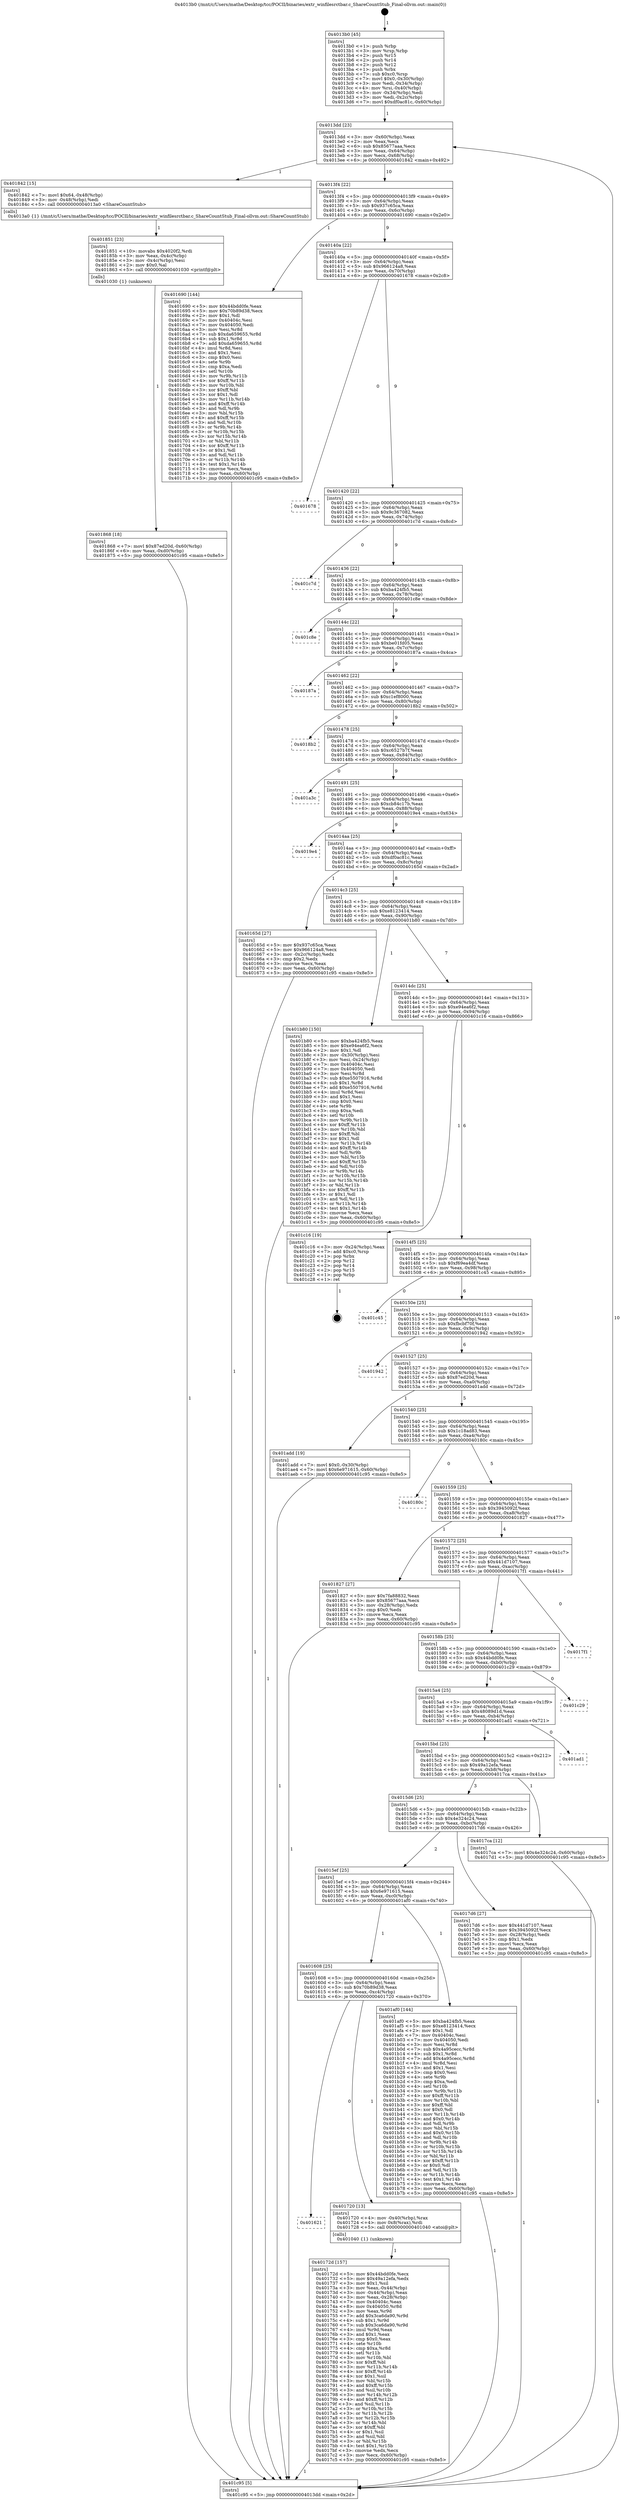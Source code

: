 digraph "0x4013b0" {
  label = "0x4013b0 (/mnt/c/Users/mathe/Desktop/tcc/POCII/binaries/extr_winfilesrctbar.c_ShareCountStub_Final-ollvm.out::main(0))"
  labelloc = "t"
  node[shape=record]

  Entry [label="",width=0.3,height=0.3,shape=circle,fillcolor=black,style=filled]
  "0x4013dd" [label="{
     0x4013dd [23]\l
     | [instrs]\l
     &nbsp;&nbsp;0x4013dd \<+3\>: mov -0x60(%rbp),%eax\l
     &nbsp;&nbsp;0x4013e0 \<+2\>: mov %eax,%ecx\l
     &nbsp;&nbsp;0x4013e2 \<+6\>: sub $0x85677aaa,%ecx\l
     &nbsp;&nbsp;0x4013e8 \<+3\>: mov %eax,-0x64(%rbp)\l
     &nbsp;&nbsp;0x4013eb \<+3\>: mov %ecx,-0x68(%rbp)\l
     &nbsp;&nbsp;0x4013ee \<+6\>: je 0000000000401842 \<main+0x492\>\l
  }"]
  "0x401842" [label="{
     0x401842 [15]\l
     | [instrs]\l
     &nbsp;&nbsp;0x401842 \<+7\>: movl $0x64,-0x48(%rbp)\l
     &nbsp;&nbsp;0x401849 \<+3\>: mov -0x48(%rbp),%edi\l
     &nbsp;&nbsp;0x40184c \<+5\>: call 00000000004013a0 \<ShareCountStub\>\l
     | [calls]\l
     &nbsp;&nbsp;0x4013a0 \{1\} (/mnt/c/Users/mathe/Desktop/tcc/POCII/binaries/extr_winfilesrctbar.c_ShareCountStub_Final-ollvm.out::ShareCountStub)\l
  }"]
  "0x4013f4" [label="{
     0x4013f4 [22]\l
     | [instrs]\l
     &nbsp;&nbsp;0x4013f4 \<+5\>: jmp 00000000004013f9 \<main+0x49\>\l
     &nbsp;&nbsp;0x4013f9 \<+3\>: mov -0x64(%rbp),%eax\l
     &nbsp;&nbsp;0x4013fc \<+5\>: sub $0x937c65ca,%eax\l
     &nbsp;&nbsp;0x401401 \<+3\>: mov %eax,-0x6c(%rbp)\l
     &nbsp;&nbsp;0x401404 \<+6\>: je 0000000000401690 \<main+0x2e0\>\l
  }"]
  Exit [label="",width=0.3,height=0.3,shape=circle,fillcolor=black,style=filled,peripheries=2]
  "0x401690" [label="{
     0x401690 [144]\l
     | [instrs]\l
     &nbsp;&nbsp;0x401690 \<+5\>: mov $0x44bdd0fe,%eax\l
     &nbsp;&nbsp;0x401695 \<+5\>: mov $0x70b89d38,%ecx\l
     &nbsp;&nbsp;0x40169a \<+2\>: mov $0x1,%dl\l
     &nbsp;&nbsp;0x40169c \<+7\>: mov 0x40404c,%esi\l
     &nbsp;&nbsp;0x4016a3 \<+7\>: mov 0x404050,%edi\l
     &nbsp;&nbsp;0x4016aa \<+3\>: mov %esi,%r8d\l
     &nbsp;&nbsp;0x4016ad \<+7\>: sub $0xda659655,%r8d\l
     &nbsp;&nbsp;0x4016b4 \<+4\>: sub $0x1,%r8d\l
     &nbsp;&nbsp;0x4016b8 \<+7\>: add $0xda659655,%r8d\l
     &nbsp;&nbsp;0x4016bf \<+4\>: imul %r8d,%esi\l
     &nbsp;&nbsp;0x4016c3 \<+3\>: and $0x1,%esi\l
     &nbsp;&nbsp;0x4016c6 \<+3\>: cmp $0x0,%esi\l
     &nbsp;&nbsp;0x4016c9 \<+4\>: sete %r9b\l
     &nbsp;&nbsp;0x4016cd \<+3\>: cmp $0xa,%edi\l
     &nbsp;&nbsp;0x4016d0 \<+4\>: setl %r10b\l
     &nbsp;&nbsp;0x4016d4 \<+3\>: mov %r9b,%r11b\l
     &nbsp;&nbsp;0x4016d7 \<+4\>: xor $0xff,%r11b\l
     &nbsp;&nbsp;0x4016db \<+3\>: mov %r10b,%bl\l
     &nbsp;&nbsp;0x4016de \<+3\>: xor $0xff,%bl\l
     &nbsp;&nbsp;0x4016e1 \<+3\>: xor $0x1,%dl\l
     &nbsp;&nbsp;0x4016e4 \<+3\>: mov %r11b,%r14b\l
     &nbsp;&nbsp;0x4016e7 \<+4\>: and $0xff,%r14b\l
     &nbsp;&nbsp;0x4016eb \<+3\>: and %dl,%r9b\l
     &nbsp;&nbsp;0x4016ee \<+3\>: mov %bl,%r15b\l
     &nbsp;&nbsp;0x4016f1 \<+4\>: and $0xff,%r15b\l
     &nbsp;&nbsp;0x4016f5 \<+3\>: and %dl,%r10b\l
     &nbsp;&nbsp;0x4016f8 \<+3\>: or %r9b,%r14b\l
     &nbsp;&nbsp;0x4016fb \<+3\>: or %r10b,%r15b\l
     &nbsp;&nbsp;0x4016fe \<+3\>: xor %r15b,%r14b\l
     &nbsp;&nbsp;0x401701 \<+3\>: or %bl,%r11b\l
     &nbsp;&nbsp;0x401704 \<+4\>: xor $0xff,%r11b\l
     &nbsp;&nbsp;0x401708 \<+3\>: or $0x1,%dl\l
     &nbsp;&nbsp;0x40170b \<+3\>: and %dl,%r11b\l
     &nbsp;&nbsp;0x40170e \<+3\>: or %r11b,%r14b\l
     &nbsp;&nbsp;0x401711 \<+4\>: test $0x1,%r14b\l
     &nbsp;&nbsp;0x401715 \<+3\>: cmovne %ecx,%eax\l
     &nbsp;&nbsp;0x401718 \<+3\>: mov %eax,-0x60(%rbp)\l
     &nbsp;&nbsp;0x40171b \<+5\>: jmp 0000000000401c95 \<main+0x8e5\>\l
  }"]
  "0x40140a" [label="{
     0x40140a [22]\l
     | [instrs]\l
     &nbsp;&nbsp;0x40140a \<+5\>: jmp 000000000040140f \<main+0x5f\>\l
     &nbsp;&nbsp;0x40140f \<+3\>: mov -0x64(%rbp),%eax\l
     &nbsp;&nbsp;0x401412 \<+5\>: sub $0x966124a8,%eax\l
     &nbsp;&nbsp;0x401417 \<+3\>: mov %eax,-0x70(%rbp)\l
     &nbsp;&nbsp;0x40141a \<+6\>: je 0000000000401678 \<main+0x2c8\>\l
  }"]
  "0x401868" [label="{
     0x401868 [18]\l
     | [instrs]\l
     &nbsp;&nbsp;0x401868 \<+7\>: movl $0x87ed20d,-0x60(%rbp)\l
     &nbsp;&nbsp;0x40186f \<+6\>: mov %eax,-0xd0(%rbp)\l
     &nbsp;&nbsp;0x401875 \<+5\>: jmp 0000000000401c95 \<main+0x8e5\>\l
  }"]
  "0x401678" [label="{
     0x401678\l
  }", style=dashed]
  "0x401420" [label="{
     0x401420 [22]\l
     | [instrs]\l
     &nbsp;&nbsp;0x401420 \<+5\>: jmp 0000000000401425 \<main+0x75\>\l
     &nbsp;&nbsp;0x401425 \<+3\>: mov -0x64(%rbp),%eax\l
     &nbsp;&nbsp;0x401428 \<+5\>: sub $0x9c367082,%eax\l
     &nbsp;&nbsp;0x40142d \<+3\>: mov %eax,-0x74(%rbp)\l
     &nbsp;&nbsp;0x401430 \<+6\>: je 0000000000401c7d \<main+0x8cd\>\l
  }"]
  "0x401851" [label="{
     0x401851 [23]\l
     | [instrs]\l
     &nbsp;&nbsp;0x401851 \<+10\>: movabs $0x4020f2,%rdi\l
     &nbsp;&nbsp;0x40185b \<+3\>: mov %eax,-0x4c(%rbp)\l
     &nbsp;&nbsp;0x40185e \<+3\>: mov -0x4c(%rbp),%esi\l
     &nbsp;&nbsp;0x401861 \<+2\>: mov $0x0,%al\l
     &nbsp;&nbsp;0x401863 \<+5\>: call 0000000000401030 \<printf@plt\>\l
     | [calls]\l
     &nbsp;&nbsp;0x401030 \{1\} (unknown)\l
  }"]
  "0x401c7d" [label="{
     0x401c7d\l
  }", style=dashed]
  "0x401436" [label="{
     0x401436 [22]\l
     | [instrs]\l
     &nbsp;&nbsp;0x401436 \<+5\>: jmp 000000000040143b \<main+0x8b\>\l
     &nbsp;&nbsp;0x40143b \<+3\>: mov -0x64(%rbp),%eax\l
     &nbsp;&nbsp;0x40143e \<+5\>: sub $0xba424fb5,%eax\l
     &nbsp;&nbsp;0x401443 \<+3\>: mov %eax,-0x78(%rbp)\l
     &nbsp;&nbsp;0x401446 \<+6\>: je 0000000000401c8e \<main+0x8de\>\l
  }"]
  "0x40172d" [label="{
     0x40172d [157]\l
     | [instrs]\l
     &nbsp;&nbsp;0x40172d \<+5\>: mov $0x44bdd0fe,%ecx\l
     &nbsp;&nbsp;0x401732 \<+5\>: mov $0x49a12efa,%edx\l
     &nbsp;&nbsp;0x401737 \<+3\>: mov $0x1,%sil\l
     &nbsp;&nbsp;0x40173a \<+3\>: mov %eax,-0x44(%rbp)\l
     &nbsp;&nbsp;0x40173d \<+3\>: mov -0x44(%rbp),%eax\l
     &nbsp;&nbsp;0x401740 \<+3\>: mov %eax,-0x28(%rbp)\l
     &nbsp;&nbsp;0x401743 \<+7\>: mov 0x40404c,%eax\l
     &nbsp;&nbsp;0x40174a \<+8\>: mov 0x404050,%r8d\l
     &nbsp;&nbsp;0x401752 \<+3\>: mov %eax,%r9d\l
     &nbsp;&nbsp;0x401755 \<+7\>: add $0x3ca6da90,%r9d\l
     &nbsp;&nbsp;0x40175c \<+4\>: sub $0x1,%r9d\l
     &nbsp;&nbsp;0x401760 \<+7\>: sub $0x3ca6da90,%r9d\l
     &nbsp;&nbsp;0x401767 \<+4\>: imul %r9d,%eax\l
     &nbsp;&nbsp;0x40176b \<+3\>: and $0x1,%eax\l
     &nbsp;&nbsp;0x40176e \<+3\>: cmp $0x0,%eax\l
     &nbsp;&nbsp;0x401771 \<+4\>: sete %r10b\l
     &nbsp;&nbsp;0x401775 \<+4\>: cmp $0xa,%r8d\l
     &nbsp;&nbsp;0x401779 \<+4\>: setl %r11b\l
     &nbsp;&nbsp;0x40177d \<+3\>: mov %r10b,%bl\l
     &nbsp;&nbsp;0x401780 \<+3\>: xor $0xff,%bl\l
     &nbsp;&nbsp;0x401783 \<+3\>: mov %r11b,%r14b\l
     &nbsp;&nbsp;0x401786 \<+4\>: xor $0xff,%r14b\l
     &nbsp;&nbsp;0x40178a \<+4\>: xor $0x1,%sil\l
     &nbsp;&nbsp;0x40178e \<+3\>: mov %bl,%r15b\l
     &nbsp;&nbsp;0x401791 \<+4\>: and $0xff,%r15b\l
     &nbsp;&nbsp;0x401795 \<+3\>: and %sil,%r10b\l
     &nbsp;&nbsp;0x401798 \<+3\>: mov %r14b,%r12b\l
     &nbsp;&nbsp;0x40179b \<+4\>: and $0xff,%r12b\l
     &nbsp;&nbsp;0x40179f \<+3\>: and %sil,%r11b\l
     &nbsp;&nbsp;0x4017a2 \<+3\>: or %r10b,%r15b\l
     &nbsp;&nbsp;0x4017a5 \<+3\>: or %r11b,%r12b\l
     &nbsp;&nbsp;0x4017a8 \<+3\>: xor %r12b,%r15b\l
     &nbsp;&nbsp;0x4017ab \<+3\>: or %r14b,%bl\l
     &nbsp;&nbsp;0x4017ae \<+3\>: xor $0xff,%bl\l
     &nbsp;&nbsp;0x4017b1 \<+4\>: or $0x1,%sil\l
     &nbsp;&nbsp;0x4017b5 \<+3\>: and %sil,%bl\l
     &nbsp;&nbsp;0x4017b8 \<+3\>: or %bl,%r15b\l
     &nbsp;&nbsp;0x4017bb \<+4\>: test $0x1,%r15b\l
     &nbsp;&nbsp;0x4017bf \<+3\>: cmovne %edx,%ecx\l
     &nbsp;&nbsp;0x4017c2 \<+3\>: mov %ecx,-0x60(%rbp)\l
     &nbsp;&nbsp;0x4017c5 \<+5\>: jmp 0000000000401c95 \<main+0x8e5\>\l
  }"]
  "0x401c8e" [label="{
     0x401c8e\l
  }", style=dashed]
  "0x40144c" [label="{
     0x40144c [22]\l
     | [instrs]\l
     &nbsp;&nbsp;0x40144c \<+5\>: jmp 0000000000401451 \<main+0xa1\>\l
     &nbsp;&nbsp;0x401451 \<+3\>: mov -0x64(%rbp),%eax\l
     &nbsp;&nbsp;0x401454 \<+5\>: sub $0xbe01fd05,%eax\l
     &nbsp;&nbsp;0x401459 \<+3\>: mov %eax,-0x7c(%rbp)\l
     &nbsp;&nbsp;0x40145c \<+6\>: je 000000000040187a \<main+0x4ca\>\l
  }"]
  "0x401621" [label="{
     0x401621\l
  }", style=dashed]
  "0x40187a" [label="{
     0x40187a\l
  }", style=dashed]
  "0x401462" [label="{
     0x401462 [22]\l
     | [instrs]\l
     &nbsp;&nbsp;0x401462 \<+5\>: jmp 0000000000401467 \<main+0xb7\>\l
     &nbsp;&nbsp;0x401467 \<+3\>: mov -0x64(%rbp),%eax\l
     &nbsp;&nbsp;0x40146a \<+5\>: sub $0xc1ef8000,%eax\l
     &nbsp;&nbsp;0x40146f \<+3\>: mov %eax,-0x80(%rbp)\l
     &nbsp;&nbsp;0x401472 \<+6\>: je 00000000004018b2 \<main+0x502\>\l
  }"]
  "0x401720" [label="{
     0x401720 [13]\l
     | [instrs]\l
     &nbsp;&nbsp;0x401720 \<+4\>: mov -0x40(%rbp),%rax\l
     &nbsp;&nbsp;0x401724 \<+4\>: mov 0x8(%rax),%rdi\l
     &nbsp;&nbsp;0x401728 \<+5\>: call 0000000000401040 \<atoi@plt\>\l
     | [calls]\l
     &nbsp;&nbsp;0x401040 \{1\} (unknown)\l
  }"]
  "0x4018b2" [label="{
     0x4018b2\l
  }", style=dashed]
  "0x401478" [label="{
     0x401478 [25]\l
     | [instrs]\l
     &nbsp;&nbsp;0x401478 \<+5\>: jmp 000000000040147d \<main+0xcd\>\l
     &nbsp;&nbsp;0x40147d \<+3\>: mov -0x64(%rbp),%eax\l
     &nbsp;&nbsp;0x401480 \<+5\>: sub $0xc6527b7f,%eax\l
     &nbsp;&nbsp;0x401485 \<+6\>: mov %eax,-0x84(%rbp)\l
     &nbsp;&nbsp;0x40148b \<+6\>: je 0000000000401a3c \<main+0x68c\>\l
  }"]
  "0x401608" [label="{
     0x401608 [25]\l
     | [instrs]\l
     &nbsp;&nbsp;0x401608 \<+5\>: jmp 000000000040160d \<main+0x25d\>\l
     &nbsp;&nbsp;0x40160d \<+3\>: mov -0x64(%rbp),%eax\l
     &nbsp;&nbsp;0x401610 \<+5\>: sub $0x70b89d38,%eax\l
     &nbsp;&nbsp;0x401615 \<+6\>: mov %eax,-0xc4(%rbp)\l
     &nbsp;&nbsp;0x40161b \<+6\>: je 0000000000401720 \<main+0x370\>\l
  }"]
  "0x401a3c" [label="{
     0x401a3c\l
  }", style=dashed]
  "0x401491" [label="{
     0x401491 [25]\l
     | [instrs]\l
     &nbsp;&nbsp;0x401491 \<+5\>: jmp 0000000000401496 \<main+0xe6\>\l
     &nbsp;&nbsp;0x401496 \<+3\>: mov -0x64(%rbp),%eax\l
     &nbsp;&nbsp;0x401499 \<+5\>: sub $0xcb84c17b,%eax\l
     &nbsp;&nbsp;0x40149e \<+6\>: mov %eax,-0x88(%rbp)\l
     &nbsp;&nbsp;0x4014a4 \<+6\>: je 00000000004019e4 \<main+0x634\>\l
  }"]
  "0x401af0" [label="{
     0x401af0 [144]\l
     | [instrs]\l
     &nbsp;&nbsp;0x401af0 \<+5\>: mov $0xba424fb5,%eax\l
     &nbsp;&nbsp;0x401af5 \<+5\>: mov $0xe8123414,%ecx\l
     &nbsp;&nbsp;0x401afa \<+2\>: mov $0x1,%dl\l
     &nbsp;&nbsp;0x401afc \<+7\>: mov 0x40404c,%esi\l
     &nbsp;&nbsp;0x401b03 \<+7\>: mov 0x404050,%edi\l
     &nbsp;&nbsp;0x401b0a \<+3\>: mov %esi,%r8d\l
     &nbsp;&nbsp;0x401b0d \<+7\>: sub $0x4a95cecc,%r8d\l
     &nbsp;&nbsp;0x401b14 \<+4\>: sub $0x1,%r8d\l
     &nbsp;&nbsp;0x401b18 \<+7\>: add $0x4a95cecc,%r8d\l
     &nbsp;&nbsp;0x401b1f \<+4\>: imul %r8d,%esi\l
     &nbsp;&nbsp;0x401b23 \<+3\>: and $0x1,%esi\l
     &nbsp;&nbsp;0x401b26 \<+3\>: cmp $0x0,%esi\l
     &nbsp;&nbsp;0x401b29 \<+4\>: sete %r9b\l
     &nbsp;&nbsp;0x401b2d \<+3\>: cmp $0xa,%edi\l
     &nbsp;&nbsp;0x401b30 \<+4\>: setl %r10b\l
     &nbsp;&nbsp;0x401b34 \<+3\>: mov %r9b,%r11b\l
     &nbsp;&nbsp;0x401b37 \<+4\>: xor $0xff,%r11b\l
     &nbsp;&nbsp;0x401b3b \<+3\>: mov %r10b,%bl\l
     &nbsp;&nbsp;0x401b3e \<+3\>: xor $0xff,%bl\l
     &nbsp;&nbsp;0x401b41 \<+3\>: xor $0x0,%dl\l
     &nbsp;&nbsp;0x401b44 \<+3\>: mov %r11b,%r14b\l
     &nbsp;&nbsp;0x401b47 \<+4\>: and $0x0,%r14b\l
     &nbsp;&nbsp;0x401b4b \<+3\>: and %dl,%r9b\l
     &nbsp;&nbsp;0x401b4e \<+3\>: mov %bl,%r15b\l
     &nbsp;&nbsp;0x401b51 \<+4\>: and $0x0,%r15b\l
     &nbsp;&nbsp;0x401b55 \<+3\>: and %dl,%r10b\l
     &nbsp;&nbsp;0x401b58 \<+3\>: or %r9b,%r14b\l
     &nbsp;&nbsp;0x401b5b \<+3\>: or %r10b,%r15b\l
     &nbsp;&nbsp;0x401b5e \<+3\>: xor %r15b,%r14b\l
     &nbsp;&nbsp;0x401b61 \<+3\>: or %bl,%r11b\l
     &nbsp;&nbsp;0x401b64 \<+4\>: xor $0xff,%r11b\l
     &nbsp;&nbsp;0x401b68 \<+3\>: or $0x0,%dl\l
     &nbsp;&nbsp;0x401b6b \<+3\>: and %dl,%r11b\l
     &nbsp;&nbsp;0x401b6e \<+3\>: or %r11b,%r14b\l
     &nbsp;&nbsp;0x401b71 \<+4\>: test $0x1,%r14b\l
     &nbsp;&nbsp;0x401b75 \<+3\>: cmovne %ecx,%eax\l
     &nbsp;&nbsp;0x401b78 \<+3\>: mov %eax,-0x60(%rbp)\l
     &nbsp;&nbsp;0x401b7b \<+5\>: jmp 0000000000401c95 \<main+0x8e5\>\l
  }"]
  "0x4019e4" [label="{
     0x4019e4\l
  }", style=dashed]
  "0x4014aa" [label="{
     0x4014aa [25]\l
     | [instrs]\l
     &nbsp;&nbsp;0x4014aa \<+5\>: jmp 00000000004014af \<main+0xff\>\l
     &nbsp;&nbsp;0x4014af \<+3\>: mov -0x64(%rbp),%eax\l
     &nbsp;&nbsp;0x4014b2 \<+5\>: sub $0xdf0ac81c,%eax\l
     &nbsp;&nbsp;0x4014b7 \<+6\>: mov %eax,-0x8c(%rbp)\l
     &nbsp;&nbsp;0x4014bd \<+6\>: je 000000000040165d \<main+0x2ad\>\l
  }"]
  "0x4015ef" [label="{
     0x4015ef [25]\l
     | [instrs]\l
     &nbsp;&nbsp;0x4015ef \<+5\>: jmp 00000000004015f4 \<main+0x244\>\l
     &nbsp;&nbsp;0x4015f4 \<+3\>: mov -0x64(%rbp),%eax\l
     &nbsp;&nbsp;0x4015f7 \<+5\>: sub $0x6e971615,%eax\l
     &nbsp;&nbsp;0x4015fc \<+6\>: mov %eax,-0xc0(%rbp)\l
     &nbsp;&nbsp;0x401602 \<+6\>: je 0000000000401af0 \<main+0x740\>\l
  }"]
  "0x40165d" [label="{
     0x40165d [27]\l
     | [instrs]\l
     &nbsp;&nbsp;0x40165d \<+5\>: mov $0x937c65ca,%eax\l
     &nbsp;&nbsp;0x401662 \<+5\>: mov $0x966124a8,%ecx\l
     &nbsp;&nbsp;0x401667 \<+3\>: mov -0x2c(%rbp),%edx\l
     &nbsp;&nbsp;0x40166a \<+3\>: cmp $0x2,%edx\l
     &nbsp;&nbsp;0x40166d \<+3\>: cmovne %ecx,%eax\l
     &nbsp;&nbsp;0x401670 \<+3\>: mov %eax,-0x60(%rbp)\l
     &nbsp;&nbsp;0x401673 \<+5\>: jmp 0000000000401c95 \<main+0x8e5\>\l
  }"]
  "0x4014c3" [label="{
     0x4014c3 [25]\l
     | [instrs]\l
     &nbsp;&nbsp;0x4014c3 \<+5\>: jmp 00000000004014c8 \<main+0x118\>\l
     &nbsp;&nbsp;0x4014c8 \<+3\>: mov -0x64(%rbp),%eax\l
     &nbsp;&nbsp;0x4014cb \<+5\>: sub $0xe8123414,%eax\l
     &nbsp;&nbsp;0x4014d0 \<+6\>: mov %eax,-0x90(%rbp)\l
     &nbsp;&nbsp;0x4014d6 \<+6\>: je 0000000000401b80 \<main+0x7d0\>\l
  }"]
  "0x401c95" [label="{
     0x401c95 [5]\l
     | [instrs]\l
     &nbsp;&nbsp;0x401c95 \<+5\>: jmp 00000000004013dd \<main+0x2d\>\l
  }"]
  "0x4013b0" [label="{
     0x4013b0 [45]\l
     | [instrs]\l
     &nbsp;&nbsp;0x4013b0 \<+1\>: push %rbp\l
     &nbsp;&nbsp;0x4013b1 \<+3\>: mov %rsp,%rbp\l
     &nbsp;&nbsp;0x4013b4 \<+2\>: push %r15\l
     &nbsp;&nbsp;0x4013b6 \<+2\>: push %r14\l
     &nbsp;&nbsp;0x4013b8 \<+2\>: push %r12\l
     &nbsp;&nbsp;0x4013ba \<+1\>: push %rbx\l
     &nbsp;&nbsp;0x4013bb \<+7\>: sub $0xc0,%rsp\l
     &nbsp;&nbsp;0x4013c2 \<+7\>: movl $0x0,-0x30(%rbp)\l
     &nbsp;&nbsp;0x4013c9 \<+3\>: mov %edi,-0x34(%rbp)\l
     &nbsp;&nbsp;0x4013cc \<+4\>: mov %rsi,-0x40(%rbp)\l
     &nbsp;&nbsp;0x4013d0 \<+3\>: mov -0x34(%rbp),%edi\l
     &nbsp;&nbsp;0x4013d3 \<+3\>: mov %edi,-0x2c(%rbp)\l
     &nbsp;&nbsp;0x4013d6 \<+7\>: movl $0xdf0ac81c,-0x60(%rbp)\l
  }"]
  "0x4017d6" [label="{
     0x4017d6 [27]\l
     | [instrs]\l
     &nbsp;&nbsp;0x4017d6 \<+5\>: mov $0x441d7107,%eax\l
     &nbsp;&nbsp;0x4017db \<+5\>: mov $0x3945092f,%ecx\l
     &nbsp;&nbsp;0x4017e0 \<+3\>: mov -0x28(%rbp),%edx\l
     &nbsp;&nbsp;0x4017e3 \<+3\>: cmp $0x1,%edx\l
     &nbsp;&nbsp;0x4017e6 \<+3\>: cmovl %ecx,%eax\l
     &nbsp;&nbsp;0x4017e9 \<+3\>: mov %eax,-0x60(%rbp)\l
     &nbsp;&nbsp;0x4017ec \<+5\>: jmp 0000000000401c95 \<main+0x8e5\>\l
  }"]
  "0x401b80" [label="{
     0x401b80 [150]\l
     | [instrs]\l
     &nbsp;&nbsp;0x401b80 \<+5\>: mov $0xba424fb5,%eax\l
     &nbsp;&nbsp;0x401b85 \<+5\>: mov $0xe94ea6f2,%ecx\l
     &nbsp;&nbsp;0x401b8a \<+2\>: mov $0x1,%dl\l
     &nbsp;&nbsp;0x401b8c \<+3\>: mov -0x30(%rbp),%esi\l
     &nbsp;&nbsp;0x401b8f \<+3\>: mov %esi,-0x24(%rbp)\l
     &nbsp;&nbsp;0x401b92 \<+7\>: mov 0x40404c,%esi\l
     &nbsp;&nbsp;0x401b99 \<+7\>: mov 0x404050,%edi\l
     &nbsp;&nbsp;0x401ba0 \<+3\>: mov %esi,%r8d\l
     &nbsp;&nbsp;0x401ba3 \<+7\>: sub $0xe5507916,%r8d\l
     &nbsp;&nbsp;0x401baa \<+4\>: sub $0x1,%r8d\l
     &nbsp;&nbsp;0x401bae \<+7\>: add $0xe5507916,%r8d\l
     &nbsp;&nbsp;0x401bb5 \<+4\>: imul %r8d,%esi\l
     &nbsp;&nbsp;0x401bb9 \<+3\>: and $0x1,%esi\l
     &nbsp;&nbsp;0x401bbc \<+3\>: cmp $0x0,%esi\l
     &nbsp;&nbsp;0x401bbf \<+4\>: sete %r9b\l
     &nbsp;&nbsp;0x401bc3 \<+3\>: cmp $0xa,%edi\l
     &nbsp;&nbsp;0x401bc6 \<+4\>: setl %r10b\l
     &nbsp;&nbsp;0x401bca \<+3\>: mov %r9b,%r11b\l
     &nbsp;&nbsp;0x401bcd \<+4\>: xor $0xff,%r11b\l
     &nbsp;&nbsp;0x401bd1 \<+3\>: mov %r10b,%bl\l
     &nbsp;&nbsp;0x401bd4 \<+3\>: xor $0xff,%bl\l
     &nbsp;&nbsp;0x401bd7 \<+3\>: xor $0x1,%dl\l
     &nbsp;&nbsp;0x401bda \<+3\>: mov %r11b,%r14b\l
     &nbsp;&nbsp;0x401bdd \<+4\>: and $0xff,%r14b\l
     &nbsp;&nbsp;0x401be1 \<+3\>: and %dl,%r9b\l
     &nbsp;&nbsp;0x401be4 \<+3\>: mov %bl,%r15b\l
     &nbsp;&nbsp;0x401be7 \<+4\>: and $0xff,%r15b\l
     &nbsp;&nbsp;0x401beb \<+3\>: and %dl,%r10b\l
     &nbsp;&nbsp;0x401bee \<+3\>: or %r9b,%r14b\l
     &nbsp;&nbsp;0x401bf1 \<+3\>: or %r10b,%r15b\l
     &nbsp;&nbsp;0x401bf4 \<+3\>: xor %r15b,%r14b\l
     &nbsp;&nbsp;0x401bf7 \<+3\>: or %bl,%r11b\l
     &nbsp;&nbsp;0x401bfa \<+4\>: xor $0xff,%r11b\l
     &nbsp;&nbsp;0x401bfe \<+3\>: or $0x1,%dl\l
     &nbsp;&nbsp;0x401c01 \<+3\>: and %dl,%r11b\l
     &nbsp;&nbsp;0x401c04 \<+3\>: or %r11b,%r14b\l
     &nbsp;&nbsp;0x401c07 \<+4\>: test $0x1,%r14b\l
     &nbsp;&nbsp;0x401c0b \<+3\>: cmovne %ecx,%eax\l
     &nbsp;&nbsp;0x401c0e \<+3\>: mov %eax,-0x60(%rbp)\l
     &nbsp;&nbsp;0x401c11 \<+5\>: jmp 0000000000401c95 \<main+0x8e5\>\l
  }"]
  "0x4014dc" [label="{
     0x4014dc [25]\l
     | [instrs]\l
     &nbsp;&nbsp;0x4014dc \<+5\>: jmp 00000000004014e1 \<main+0x131\>\l
     &nbsp;&nbsp;0x4014e1 \<+3\>: mov -0x64(%rbp),%eax\l
     &nbsp;&nbsp;0x4014e4 \<+5\>: sub $0xe94ea6f2,%eax\l
     &nbsp;&nbsp;0x4014e9 \<+6\>: mov %eax,-0x94(%rbp)\l
     &nbsp;&nbsp;0x4014ef \<+6\>: je 0000000000401c16 \<main+0x866\>\l
  }"]
  "0x4015d6" [label="{
     0x4015d6 [25]\l
     | [instrs]\l
     &nbsp;&nbsp;0x4015d6 \<+5\>: jmp 00000000004015db \<main+0x22b\>\l
     &nbsp;&nbsp;0x4015db \<+3\>: mov -0x64(%rbp),%eax\l
     &nbsp;&nbsp;0x4015de \<+5\>: sub $0x4e324c24,%eax\l
     &nbsp;&nbsp;0x4015e3 \<+6\>: mov %eax,-0xbc(%rbp)\l
     &nbsp;&nbsp;0x4015e9 \<+6\>: je 00000000004017d6 \<main+0x426\>\l
  }"]
  "0x401c16" [label="{
     0x401c16 [19]\l
     | [instrs]\l
     &nbsp;&nbsp;0x401c16 \<+3\>: mov -0x24(%rbp),%eax\l
     &nbsp;&nbsp;0x401c19 \<+7\>: add $0xc0,%rsp\l
     &nbsp;&nbsp;0x401c20 \<+1\>: pop %rbx\l
     &nbsp;&nbsp;0x401c21 \<+2\>: pop %r12\l
     &nbsp;&nbsp;0x401c23 \<+2\>: pop %r14\l
     &nbsp;&nbsp;0x401c25 \<+2\>: pop %r15\l
     &nbsp;&nbsp;0x401c27 \<+1\>: pop %rbp\l
     &nbsp;&nbsp;0x401c28 \<+1\>: ret\l
  }"]
  "0x4014f5" [label="{
     0x4014f5 [25]\l
     | [instrs]\l
     &nbsp;&nbsp;0x4014f5 \<+5\>: jmp 00000000004014fa \<main+0x14a\>\l
     &nbsp;&nbsp;0x4014fa \<+3\>: mov -0x64(%rbp),%eax\l
     &nbsp;&nbsp;0x4014fd \<+5\>: sub $0xf69ea4df,%eax\l
     &nbsp;&nbsp;0x401502 \<+6\>: mov %eax,-0x98(%rbp)\l
     &nbsp;&nbsp;0x401508 \<+6\>: je 0000000000401c45 \<main+0x895\>\l
  }"]
  "0x4017ca" [label="{
     0x4017ca [12]\l
     | [instrs]\l
     &nbsp;&nbsp;0x4017ca \<+7\>: movl $0x4e324c24,-0x60(%rbp)\l
     &nbsp;&nbsp;0x4017d1 \<+5\>: jmp 0000000000401c95 \<main+0x8e5\>\l
  }"]
  "0x401c45" [label="{
     0x401c45\l
  }", style=dashed]
  "0x40150e" [label="{
     0x40150e [25]\l
     | [instrs]\l
     &nbsp;&nbsp;0x40150e \<+5\>: jmp 0000000000401513 \<main+0x163\>\l
     &nbsp;&nbsp;0x401513 \<+3\>: mov -0x64(%rbp),%eax\l
     &nbsp;&nbsp;0x401516 \<+5\>: sub $0xfbcbf70f,%eax\l
     &nbsp;&nbsp;0x40151b \<+6\>: mov %eax,-0x9c(%rbp)\l
     &nbsp;&nbsp;0x401521 \<+6\>: je 0000000000401942 \<main+0x592\>\l
  }"]
  "0x4015bd" [label="{
     0x4015bd [25]\l
     | [instrs]\l
     &nbsp;&nbsp;0x4015bd \<+5\>: jmp 00000000004015c2 \<main+0x212\>\l
     &nbsp;&nbsp;0x4015c2 \<+3\>: mov -0x64(%rbp),%eax\l
     &nbsp;&nbsp;0x4015c5 \<+5\>: sub $0x49a12efa,%eax\l
     &nbsp;&nbsp;0x4015ca \<+6\>: mov %eax,-0xb8(%rbp)\l
     &nbsp;&nbsp;0x4015d0 \<+6\>: je 00000000004017ca \<main+0x41a\>\l
  }"]
  "0x401942" [label="{
     0x401942\l
  }", style=dashed]
  "0x401527" [label="{
     0x401527 [25]\l
     | [instrs]\l
     &nbsp;&nbsp;0x401527 \<+5\>: jmp 000000000040152c \<main+0x17c\>\l
     &nbsp;&nbsp;0x40152c \<+3\>: mov -0x64(%rbp),%eax\l
     &nbsp;&nbsp;0x40152f \<+5\>: sub $0x87ed20d,%eax\l
     &nbsp;&nbsp;0x401534 \<+6\>: mov %eax,-0xa0(%rbp)\l
     &nbsp;&nbsp;0x40153a \<+6\>: je 0000000000401add \<main+0x72d\>\l
  }"]
  "0x401ad1" [label="{
     0x401ad1\l
  }", style=dashed]
  "0x401add" [label="{
     0x401add [19]\l
     | [instrs]\l
     &nbsp;&nbsp;0x401add \<+7\>: movl $0x0,-0x30(%rbp)\l
     &nbsp;&nbsp;0x401ae4 \<+7\>: movl $0x6e971615,-0x60(%rbp)\l
     &nbsp;&nbsp;0x401aeb \<+5\>: jmp 0000000000401c95 \<main+0x8e5\>\l
  }"]
  "0x401540" [label="{
     0x401540 [25]\l
     | [instrs]\l
     &nbsp;&nbsp;0x401540 \<+5\>: jmp 0000000000401545 \<main+0x195\>\l
     &nbsp;&nbsp;0x401545 \<+3\>: mov -0x64(%rbp),%eax\l
     &nbsp;&nbsp;0x401548 \<+5\>: sub $0x1c18ad83,%eax\l
     &nbsp;&nbsp;0x40154d \<+6\>: mov %eax,-0xa4(%rbp)\l
     &nbsp;&nbsp;0x401553 \<+6\>: je 000000000040180c \<main+0x45c\>\l
  }"]
  "0x4015a4" [label="{
     0x4015a4 [25]\l
     | [instrs]\l
     &nbsp;&nbsp;0x4015a4 \<+5\>: jmp 00000000004015a9 \<main+0x1f9\>\l
     &nbsp;&nbsp;0x4015a9 \<+3\>: mov -0x64(%rbp),%eax\l
     &nbsp;&nbsp;0x4015ac \<+5\>: sub $0x48089d1d,%eax\l
     &nbsp;&nbsp;0x4015b1 \<+6\>: mov %eax,-0xb4(%rbp)\l
     &nbsp;&nbsp;0x4015b7 \<+6\>: je 0000000000401ad1 \<main+0x721\>\l
  }"]
  "0x40180c" [label="{
     0x40180c\l
  }", style=dashed]
  "0x401559" [label="{
     0x401559 [25]\l
     | [instrs]\l
     &nbsp;&nbsp;0x401559 \<+5\>: jmp 000000000040155e \<main+0x1ae\>\l
     &nbsp;&nbsp;0x40155e \<+3\>: mov -0x64(%rbp),%eax\l
     &nbsp;&nbsp;0x401561 \<+5\>: sub $0x3945092f,%eax\l
     &nbsp;&nbsp;0x401566 \<+6\>: mov %eax,-0xa8(%rbp)\l
     &nbsp;&nbsp;0x40156c \<+6\>: je 0000000000401827 \<main+0x477\>\l
  }"]
  "0x401c29" [label="{
     0x401c29\l
  }", style=dashed]
  "0x401827" [label="{
     0x401827 [27]\l
     | [instrs]\l
     &nbsp;&nbsp;0x401827 \<+5\>: mov $0x7fa88832,%eax\l
     &nbsp;&nbsp;0x40182c \<+5\>: mov $0x85677aaa,%ecx\l
     &nbsp;&nbsp;0x401831 \<+3\>: mov -0x28(%rbp),%edx\l
     &nbsp;&nbsp;0x401834 \<+3\>: cmp $0x0,%edx\l
     &nbsp;&nbsp;0x401837 \<+3\>: cmove %ecx,%eax\l
     &nbsp;&nbsp;0x40183a \<+3\>: mov %eax,-0x60(%rbp)\l
     &nbsp;&nbsp;0x40183d \<+5\>: jmp 0000000000401c95 \<main+0x8e5\>\l
  }"]
  "0x401572" [label="{
     0x401572 [25]\l
     | [instrs]\l
     &nbsp;&nbsp;0x401572 \<+5\>: jmp 0000000000401577 \<main+0x1c7\>\l
     &nbsp;&nbsp;0x401577 \<+3\>: mov -0x64(%rbp),%eax\l
     &nbsp;&nbsp;0x40157a \<+5\>: sub $0x441d7107,%eax\l
     &nbsp;&nbsp;0x40157f \<+6\>: mov %eax,-0xac(%rbp)\l
     &nbsp;&nbsp;0x401585 \<+6\>: je 00000000004017f1 \<main+0x441\>\l
  }"]
  "0x40158b" [label="{
     0x40158b [25]\l
     | [instrs]\l
     &nbsp;&nbsp;0x40158b \<+5\>: jmp 0000000000401590 \<main+0x1e0\>\l
     &nbsp;&nbsp;0x401590 \<+3\>: mov -0x64(%rbp),%eax\l
     &nbsp;&nbsp;0x401593 \<+5\>: sub $0x44bdd0fe,%eax\l
     &nbsp;&nbsp;0x401598 \<+6\>: mov %eax,-0xb0(%rbp)\l
     &nbsp;&nbsp;0x40159e \<+6\>: je 0000000000401c29 \<main+0x879\>\l
  }"]
  "0x4017f1" [label="{
     0x4017f1\l
  }", style=dashed]
  Entry -> "0x4013b0" [label=" 1"]
  "0x4013dd" -> "0x401842" [label=" 1"]
  "0x4013dd" -> "0x4013f4" [label=" 10"]
  "0x401c16" -> Exit [label=" 1"]
  "0x4013f4" -> "0x401690" [label=" 1"]
  "0x4013f4" -> "0x40140a" [label=" 9"]
  "0x401b80" -> "0x401c95" [label=" 1"]
  "0x40140a" -> "0x401678" [label=" 0"]
  "0x40140a" -> "0x401420" [label=" 9"]
  "0x401af0" -> "0x401c95" [label=" 1"]
  "0x401420" -> "0x401c7d" [label=" 0"]
  "0x401420" -> "0x401436" [label=" 9"]
  "0x401add" -> "0x401c95" [label=" 1"]
  "0x401436" -> "0x401c8e" [label=" 0"]
  "0x401436" -> "0x40144c" [label=" 9"]
  "0x401868" -> "0x401c95" [label=" 1"]
  "0x40144c" -> "0x40187a" [label=" 0"]
  "0x40144c" -> "0x401462" [label=" 9"]
  "0x401851" -> "0x401868" [label=" 1"]
  "0x401462" -> "0x4018b2" [label=" 0"]
  "0x401462" -> "0x401478" [label=" 9"]
  "0x401842" -> "0x401851" [label=" 1"]
  "0x401478" -> "0x401a3c" [label=" 0"]
  "0x401478" -> "0x401491" [label=" 9"]
  "0x4017d6" -> "0x401c95" [label=" 1"]
  "0x401491" -> "0x4019e4" [label=" 0"]
  "0x401491" -> "0x4014aa" [label=" 9"]
  "0x4017ca" -> "0x401c95" [label=" 1"]
  "0x4014aa" -> "0x40165d" [label=" 1"]
  "0x4014aa" -> "0x4014c3" [label=" 8"]
  "0x40165d" -> "0x401c95" [label=" 1"]
  "0x4013b0" -> "0x4013dd" [label=" 1"]
  "0x401c95" -> "0x4013dd" [label=" 10"]
  "0x401690" -> "0x401c95" [label=" 1"]
  "0x401720" -> "0x40172d" [label=" 1"]
  "0x4014c3" -> "0x401b80" [label=" 1"]
  "0x4014c3" -> "0x4014dc" [label=" 7"]
  "0x401608" -> "0x401621" [label=" 0"]
  "0x4014dc" -> "0x401c16" [label=" 1"]
  "0x4014dc" -> "0x4014f5" [label=" 6"]
  "0x401827" -> "0x401c95" [label=" 1"]
  "0x4014f5" -> "0x401c45" [label=" 0"]
  "0x4014f5" -> "0x40150e" [label=" 6"]
  "0x4015ef" -> "0x401608" [label=" 1"]
  "0x40150e" -> "0x401942" [label=" 0"]
  "0x40150e" -> "0x401527" [label=" 6"]
  "0x40172d" -> "0x401c95" [label=" 1"]
  "0x401527" -> "0x401add" [label=" 1"]
  "0x401527" -> "0x401540" [label=" 5"]
  "0x4015d6" -> "0x4015ef" [label=" 2"]
  "0x401540" -> "0x40180c" [label=" 0"]
  "0x401540" -> "0x401559" [label=" 5"]
  "0x401608" -> "0x401720" [label=" 1"]
  "0x401559" -> "0x401827" [label=" 1"]
  "0x401559" -> "0x401572" [label=" 4"]
  "0x4015bd" -> "0x4015d6" [label=" 3"]
  "0x401572" -> "0x4017f1" [label=" 0"]
  "0x401572" -> "0x40158b" [label=" 4"]
  "0x4015bd" -> "0x4017ca" [label=" 1"]
  "0x40158b" -> "0x401c29" [label=" 0"]
  "0x40158b" -> "0x4015a4" [label=" 4"]
  "0x4015d6" -> "0x4017d6" [label=" 1"]
  "0x4015a4" -> "0x401ad1" [label=" 0"]
  "0x4015a4" -> "0x4015bd" [label=" 4"]
  "0x4015ef" -> "0x401af0" [label=" 1"]
}
